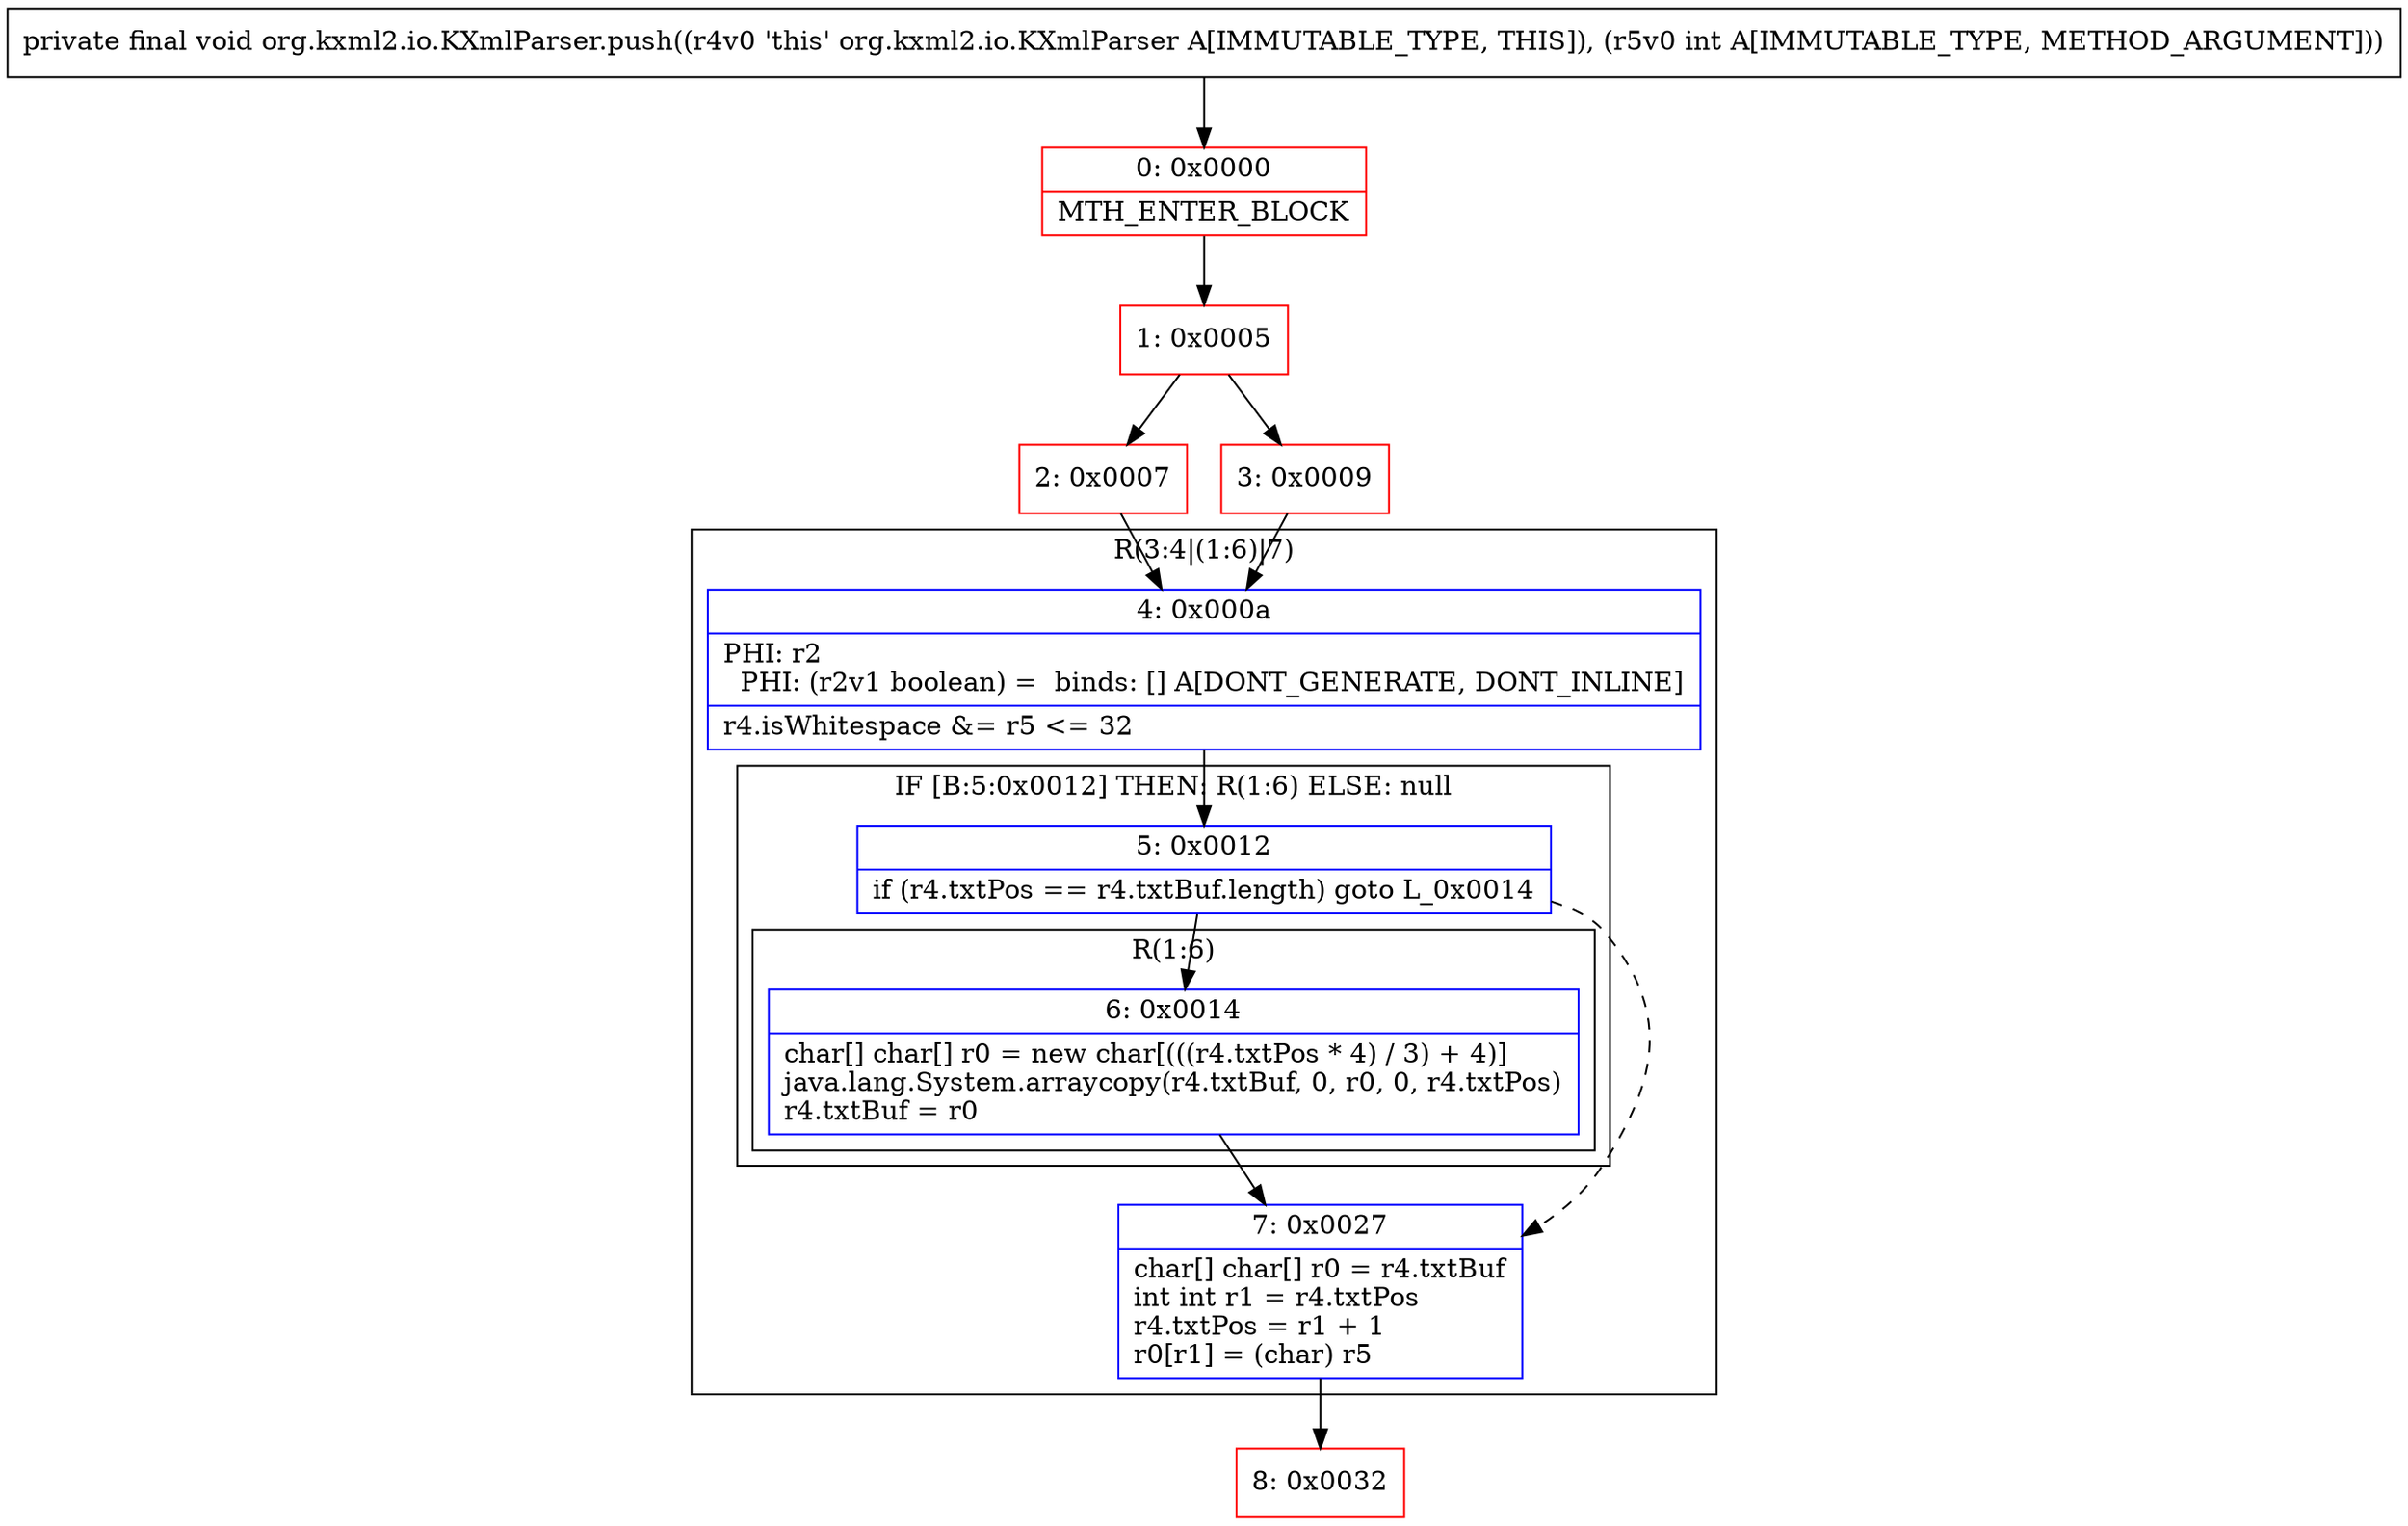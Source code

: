 digraph "CFG fororg.kxml2.io.KXmlParser.push(I)V" {
subgraph cluster_Region_963926568 {
label = "R(3:4|(1:6)|7)";
node [shape=record,color=blue];
Node_4 [shape=record,label="{4\:\ 0x000a|PHI: r2 \l  PHI: (r2v1 boolean) =  binds: [] A[DONT_GENERATE, DONT_INLINE]\l|r4.isWhitespace &= r5 \<= 32\l}"];
subgraph cluster_IfRegion_1384784574 {
label = "IF [B:5:0x0012] THEN: R(1:6) ELSE: null";
node [shape=record,color=blue];
Node_5 [shape=record,label="{5\:\ 0x0012|if (r4.txtPos == r4.txtBuf.length) goto L_0x0014\l}"];
subgraph cluster_Region_1273966577 {
label = "R(1:6)";
node [shape=record,color=blue];
Node_6 [shape=record,label="{6\:\ 0x0014|char[] char[] r0 = new char[(((r4.txtPos * 4) \/ 3) + 4)]\ljava.lang.System.arraycopy(r4.txtBuf, 0, r0, 0, r4.txtPos)\lr4.txtBuf = r0\l}"];
}
}
Node_7 [shape=record,label="{7\:\ 0x0027|char[] char[] r0 = r4.txtBuf\lint int r1 = r4.txtPos\lr4.txtPos = r1 + 1\lr0[r1] = (char) r5\l}"];
}
Node_0 [shape=record,color=red,label="{0\:\ 0x0000|MTH_ENTER_BLOCK\l}"];
Node_1 [shape=record,color=red,label="{1\:\ 0x0005}"];
Node_2 [shape=record,color=red,label="{2\:\ 0x0007}"];
Node_3 [shape=record,color=red,label="{3\:\ 0x0009}"];
Node_8 [shape=record,color=red,label="{8\:\ 0x0032}"];
MethodNode[shape=record,label="{private final void org.kxml2.io.KXmlParser.push((r4v0 'this' org.kxml2.io.KXmlParser A[IMMUTABLE_TYPE, THIS]), (r5v0 int A[IMMUTABLE_TYPE, METHOD_ARGUMENT])) }"];
MethodNode -> Node_0;
Node_4 -> Node_5;
Node_5 -> Node_6;
Node_5 -> Node_7[style=dashed];
Node_6 -> Node_7;
Node_7 -> Node_8;
Node_0 -> Node_1;
Node_1 -> Node_2;
Node_1 -> Node_3;
Node_2 -> Node_4;
Node_3 -> Node_4;
}

